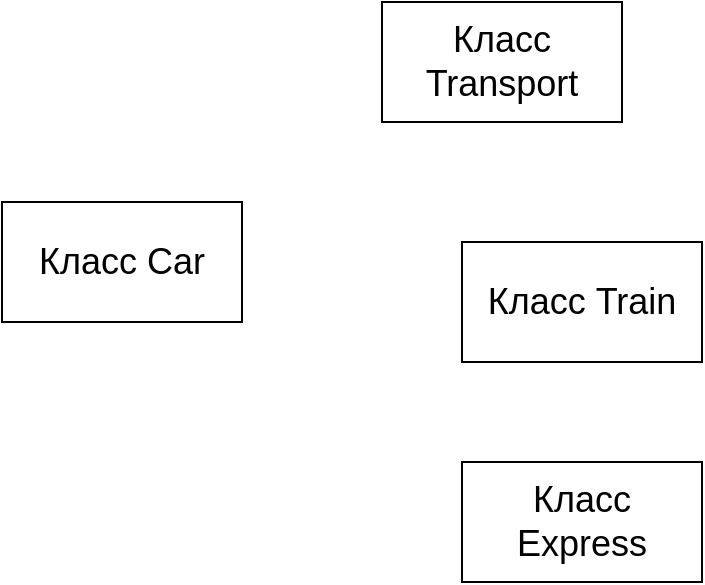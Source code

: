 <mxfile version="24.3.1" type="github">
  <diagram name="Page-1" id="JOVzcGNJen-IWIvnoUMp">
    <mxGraphModel dx="988" dy="523" grid="1" gridSize="10" guides="1" tooltips="1" connect="1" arrows="1" fold="1" page="1" pageScale="1" pageWidth="850" pageHeight="1100" math="0" shadow="0">
      <root>
        <mxCell id="0" />
        <mxCell id="1" parent="0" />
        <mxCell id="3bn9WkGWR_MUdh82pVLr-1" value="&lt;span style=&quot;font-size: 18px;&quot;&gt;Класс Transport&lt;/span&gt;" style="rounded=0;whiteSpace=wrap;html=1;" vertex="1" parent="1">
          <mxGeometry x="370" y="130" width="120" height="60" as="geometry" />
        </mxCell>
        <mxCell id="3bn9WkGWR_MUdh82pVLr-2" value="&lt;font style=&quot;font-size: 18px;&quot;&gt;Класс Car&lt;/font&gt;" style="rounded=0;whiteSpace=wrap;html=1;" vertex="1" parent="1">
          <mxGeometry x="180" y="230" width="120" height="60" as="geometry" />
        </mxCell>
        <mxCell id="3bn9WkGWR_MUdh82pVLr-3" value="&lt;font style=&quot;font-size: 18px;&quot;&gt;Класс Train&lt;/font&gt;" style="rounded=0;whiteSpace=wrap;html=1;" vertex="1" parent="1">
          <mxGeometry x="410" y="250" width="120" height="60" as="geometry" />
        </mxCell>
        <mxCell id="3bn9WkGWR_MUdh82pVLr-4" value="&lt;font style=&quot;font-size: 18px;&quot;&gt;Класс Express&lt;/font&gt;" style="rounded=0;whiteSpace=wrap;html=1;" vertex="1" parent="1">
          <mxGeometry x="410" y="360" width="120" height="60" as="geometry" />
        </mxCell>
      </root>
    </mxGraphModel>
  </diagram>
</mxfile>
